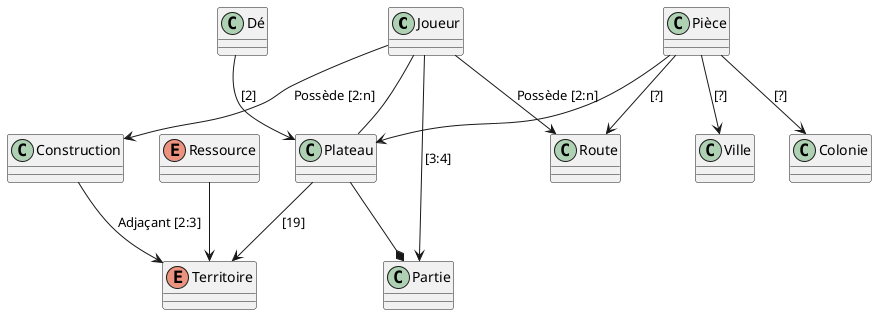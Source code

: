 @startuml 'https://plantuml.com/activity-diagram-beta'

class Joueur
class Partie
class Construction
class Route
class Ville
class Pièce
class Colonie
class Dé
enum Territoire
enum Ressource
class Plateau

Joueur --> Construction : Possède [2:n]
Joueur --> Route : Possède [2:n]
Joueur --> Partie : [3:4]
Joueur -- Plateau
Construction --> Territoire : Adjaçant [2:3]
Pièce --> Route : [?]
Pièce --> Ville : [?]
Pièce --> Colonie : [?]
Pièce --> Plateau
Dé --> Plateau : [2]
Ressource --> Territoire
Plateau --> Territoire : [19]
Plateau --* Partie


@enduml